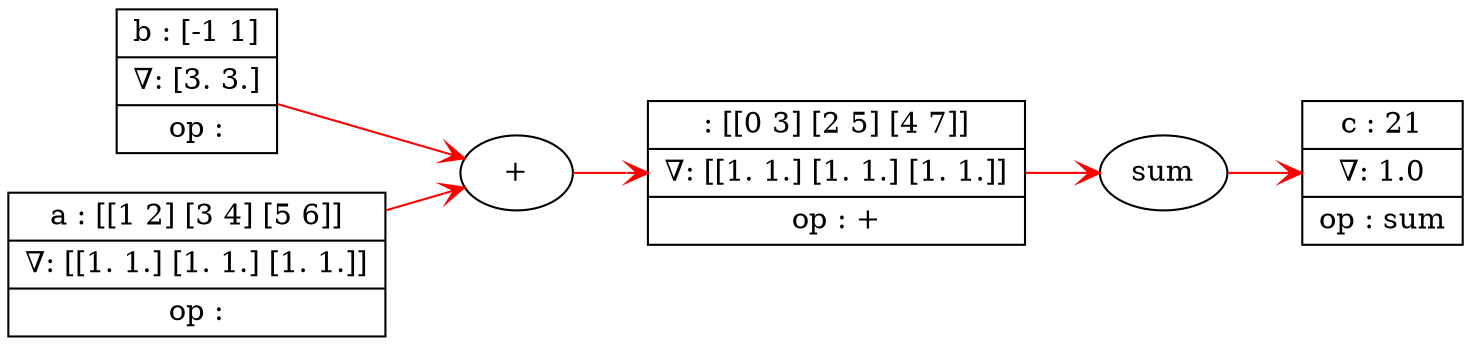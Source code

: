digraph {
	graph [rankdir=LR]
	140448320237200 [label="c : 21 | ∇ : 1.0| op : sum" shape=record]
	"140448320237200sum" [label=sum]
	edge [arrowhead=vee color=red]
	"140448320237200sum" -> 140448320237200
	140448320240016 [label=" : [[0 3]
 [2 5]
 [4 7]] | ∇ : [[1. 1.]
 [1. 1.]
 [1. 1.]]| op : +" shape=record]
	"140448320240016+" [label="+"]
	edge [arrowhead=vee color=red]
	"140448320240016+" -> 140448320240016
	140448327379344 [label="b : [-1  1] | ∇ : [3. 3.]| op : " shape=record]
	140448320237328 [label="a : [[1 2]
 [3 4]
 [5 6]] | ∇ : [[1. 1.]
 [1. 1.]
 [1. 1.]]| op : " shape=record]
	140448327379344 -> "140448320240016+"
	140448320237328 -> "140448320240016+"
	140448320240016 -> "140448320237200sum"
}
